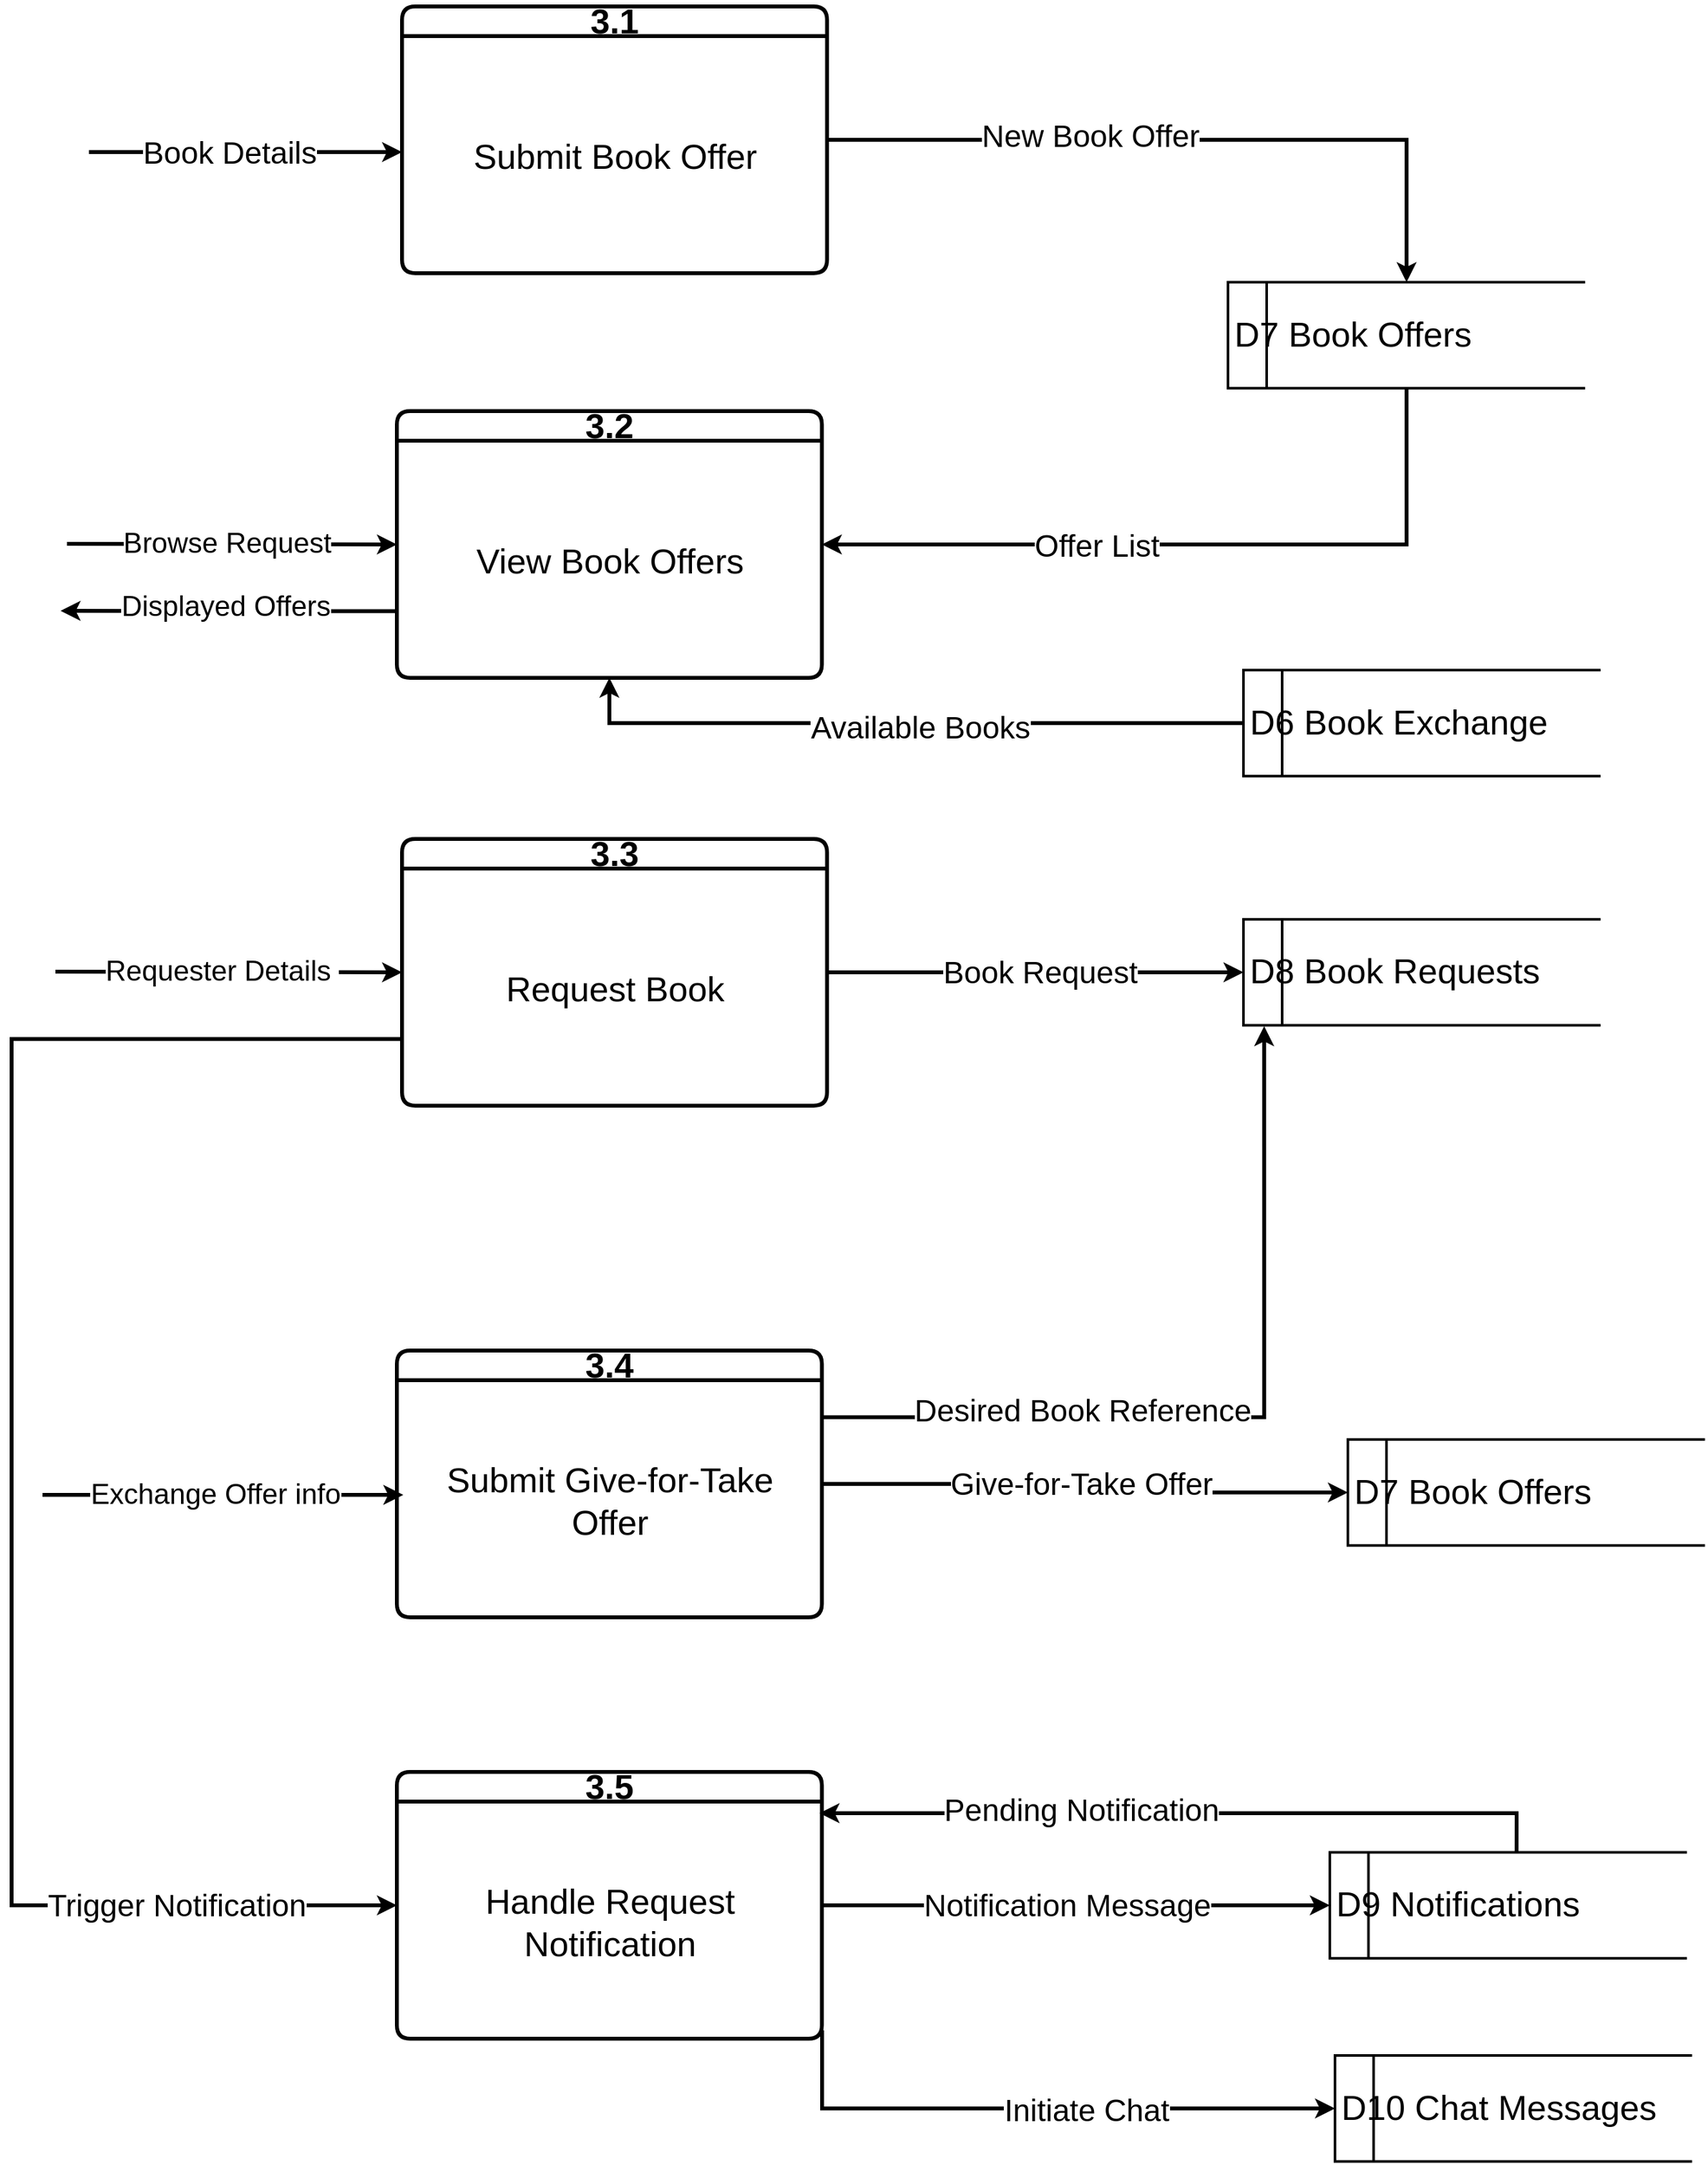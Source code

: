 <mxfile version="26.2.2">
  <diagram name="Page-1" id="icdh6pX9APepNNFhdhNa">
    <mxGraphModel dx="4080" dy="3709" grid="0" gridSize="10" guides="1" tooltips="1" connect="1" arrows="1" fold="1" page="1" pageScale="1" pageWidth="827" pageHeight="1169" math="0" shadow="0">
      <root>
        <mxCell id="0" />
        <mxCell id="1" parent="0" />
        <mxCell id="oW5i2Hu7XFRM_BujK3yT-182" value="" style="group" vertex="1" connectable="0" parent="1">
          <mxGeometry x="198" y="-812.995" width="1314.159" height="1672.271" as="geometry" />
        </mxCell>
        <mxCell id="myy8Ru6dyto0Jvm3p5WP-36" value="D8 Book Requests" style="shape=mxgraph.dfd.dataStoreID;whiteSpace=wrap;html=1;fontSize=27;strokeWidth=2;dashed=0;align=left;spacingLeft=3;points=[[0,0],[0.5,0],[1,0],[0,0.5],[1,0.5],[0,1],[0.5,1],[1,1]];labelPadding=-90;direction=east;noLabel=0;overflow=visible;fillOpacity=100;portConstraint=east;metaEdit=0;" parent="oW5i2Hu7XFRM_BujK3yT-182" vertex="1">
          <mxGeometry x="956.003" y="708.345" width="277.156" height="82.276" as="geometry" />
        </mxCell>
        <mxCell id="oW5i2Hu7XFRM_BujK3yT-176" style="edgeStyle=orthogonalEdgeStyle;rounded=0;orthogonalLoop=1;jettySize=auto;html=1;exitX=1;exitY=0.5;exitDx=0;exitDy=0;entryX=0.5;entryY=0;entryDx=0;entryDy=0;strokeWidth=3;" edge="1" parent="oW5i2Hu7XFRM_BujK3yT-182" source="4" target="oW5i2Hu7XFRM_BujK3yT-144">
          <mxGeometry relative="1" as="geometry" />
        </mxCell>
        <mxCell id="oW5i2Hu7XFRM_BujK3yT-177" value="&lt;font style=&quot;font-size: 24px;&quot;&gt;New Book Offer&lt;/font&gt;" style="edgeLabel;html=1;align=center;verticalAlign=middle;resizable=0;points=[];" vertex="1" connectable="0" parent="oW5i2Hu7XFRM_BujK3yT-176">
          <mxGeometry x="-0.272" y="3" relative="1" as="geometry">
            <mxPoint as="offset" />
          </mxGeometry>
        </mxCell>
        <mxCell id="4" value="3.1" style="shape=swimlane;rounded=1;whiteSpace=wrap;html=1;fontStyle=1;startSize=23;fontSize=27;strokeWidth=3;" parent="oW5i2Hu7XFRM_BujK3yT-182" vertex="1">
          <mxGeometry x="302.998" width="329.822" height="206.966" as="geometry" />
        </mxCell>
        <mxCell id="DdZt1cwlgyV9_247WWNm-23" value="Submit Book Offer" style="text;html=1;align=center;verticalAlign=middle;resizable=0;points=[];autosize=1;strokeColor=none;fillColor=none;fontSize=27;" parent="4" vertex="1">
          <mxGeometry x="45.912" y="94.992" width="238" height="44" as="geometry" />
        </mxCell>
        <mxCell id="oW5i2Hu7XFRM_BujK3yT-174" style="edgeStyle=orthogonalEdgeStyle;rounded=0;orthogonalLoop=1;jettySize=auto;html=1;exitX=0;exitY=0.75;exitDx=0;exitDy=0;strokeWidth=3;" edge="1" parent="oW5i2Hu7XFRM_BujK3yT-182" source="oW5i2Hu7XFRM_BujK3yT-17">
          <mxGeometry relative="1" as="geometry">
            <mxPoint x="38" y="468.995" as="targetPoint" />
          </mxGeometry>
        </mxCell>
        <mxCell id="oW5i2Hu7XFRM_BujK3yT-175" value="&lt;font style=&quot;font-size: 22px;&quot;&gt;Displayed Offers&lt;/font&gt;" style="edgeLabel;html=1;align=center;verticalAlign=middle;resizable=0;points=[];" vertex="1" connectable="0" parent="oW5i2Hu7XFRM_BujK3yT-174">
          <mxGeometry x="0.062" y="-4" relative="1" as="geometry">
            <mxPoint x="5" as="offset" />
          </mxGeometry>
        </mxCell>
        <mxCell id="oW5i2Hu7XFRM_BujK3yT-17" value="3.2" style="shape=swimlane;rounded=1;whiteSpace=wrap;html=1;fontStyle=1;startSize=23;fontSize=27;strokeWidth=3;" vertex="1" parent="oW5i2Hu7XFRM_BujK3yT-182">
          <mxGeometry x="298.998" y="314" width="329.822" height="206.966" as="geometry" />
        </mxCell>
        <mxCell id="oW5i2Hu7XFRM_BujK3yT-18" value="View Book Offers" style="text;html=1;align=center;verticalAlign=middle;resizable=0;points=[];autosize=1;strokeColor=none;fillColor=none;fontSize=27;" vertex="1" parent="oW5i2Hu7XFRM_BujK3yT-17">
          <mxGeometry x="51.912" y="94.992" width="226" height="44" as="geometry" />
        </mxCell>
        <mxCell id="oW5i2Hu7XFRM_BujK3yT-152" style="edgeStyle=orthogonalEdgeStyle;rounded=0;orthogonalLoop=1;jettySize=auto;html=1;entryX=0;entryY=0.5;entryDx=0;entryDy=0;strokeWidth=3;" edge="1" parent="oW5i2Hu7XFRM_BujK3yT-182" source="oW5i2Hu7XFRM_BujK3yT-128" target="myy8Ru6dyto0Jvm3p5WP-36">
          <mxGeometry relative="1" as="geometry">
            <mxPoint x="896.75" y="749.483" as="targetPoint" />
          </mxGeometry>
        </mxCell>
        <mxCell id="oW5i2Hu7XFRM_BujK3yT-153" value="&lt;font style=&quot;font-size: 24px;&quot;&gt;Book Request&lt;/font&gt;" style="edgeLabel;html=1;align=center;verticalAlign=middle;resizable=0;points=[];" vertex="1" connectable="0" parent="oW5i2Hu7XFRM_BujK3yT-152">
          <mxGeometry x="0.03" y="-3" relative="1" as="geometry">
            <mxPoint x="-2" y="-3" as="offset" />
          </mxGeometry>
        </mxCell>
        <mxCell id="oW5i2Hu7XFRM_BujK3yT-164" style="edgeStyle=orthogonalEdgeStyle;rounded=0;orthogonalLoop=1;jettySize=auto;html=1;exitX=0;exitY=0.75;exitDx=0;exitDy=0;entryX=0;entryY=0.5;entryDx=0;entryDy=0;strokeWidth=3;" edge="1" parent="oW5i2Hu7XFRM_BujK3yT-182" source="oW5i2Hu7XFRM_BujK3yT-128" target="oW5i2Hu7XFRM_BujK3yT-132">
          <mxGeometry relative="1" as="geometry">
            <mxPoint x="668" y="1519.329" as="targetPoint" />
            <Array as="points">
              <mxPoint y="800.995" />
              <mxPoint y="1472.995" />
            </Array>
          </mxGeometry>
        </mxCell>
        <mxCell id="oW5i2Hu7XFRM_BujK3yT-165" value="&lt;font style=&quot;font-size: 24px;&quot;&gt;Trigger Notification&lt;/font&gt;" style="edgeLabel;html=1;align=center;verticalAlign=middle;resizable=0;points=[];" vertex="1" connectable="0" parent="oW5i2Hu7XFRM_BujK3yT-164">
          <mxGeometry x="0.585" y="2" relative="1" as="geometry">
            <mxPoint x="93" y="2" as="offset" />
          </mxGeometry>
        </mxCell>
        <mxCell id="oW5i2Hu7XFRM_BujK3yT-128" value="3.3" style="shape=swimlane;rounded=1;whiteSpace=wrap;html=1;fontStyle=1;startSize=23;fontSize=27;strokeWidth=3;" vertex="1" parent="oW5i2Hu7XFRM_BujK3yT-182">
          <mxGeometry x="302.998" y="646" width="329.822" height="206.966" as="geometry" />
        </mxCell>
        <mxCell id="oW5i2Hu7XFRM_BujK3yT-129" value="Request Book" style="text;html=1;align=center;verticalAlign=middle;resizable=0;points=[];autosize=1;strokeColor=none;fillColor=none;fontSize=27;" vertex="1" parent="oW5i2Hu7XFRM_BujK3yT-128">
          <mxGeometry x="70.912" y="94.992" width="188" height="44" as="geometry" />
        </mxCell>
        <mxCell id="oW5i2Hu7XFRM_BujK3yT-158" style="edgeStyle=orthogonalEdgeStyle;rounded=0;orthogonalLoop=1;jettySize=auto;html=1;exitX=1;exitY=0.5;exitDx=0;exitDy=0;entryX=0;entryY=0.5;entryDx=0;entryDy=0;strokeWidth=3;" edge="1" parent="oW5i2Hu7XFRM_BujK3yT-182" source="oW5i2Hu7XFRM_BujK3yT-130" target="oW5i2Hu7XFRM_BujK3yT-156">
          <mxGeometry relative="1" as="geometry" />
        </mxCell>
        <mxCell id="oW5i2Hu7XFRM_BujK3yT-159" value="&lt;font style=&quot;font-size: 24px;&quot;&gt;Give-for-Take Offer&lt;/font&gt;" style="edgeLabel;html=1;align=center;verticalAlign=middle;resizable=0;points=[];" vertex="1" connectable="0" parent="oW5i2Hu7XFRM_BujK3yT-158">
          <mxGeometry x="-0.066" y="-1" relative="1" as="geometry">
            <mxPoint x="7" y="-1" as="offset" />
          </mxGeometry>
        </mxCell>
        <mxCell id="oW5i2Hu7XFRM_BujK3yT-161" style="edgeStyle=orthogonalEdgeStyle;rounded=0;orthogonalLoop=1;jettySize=auto;html=1;exitX=1;exitY=0.25;exitDx=0;exitDy=0;entryX=0.058;entryY=1.008;entryDx=0;entryDy=0;strokeWidth=3;entryPerimeter=0;" edge="1" parent="oW5i2Hu7XFRM_BujK3yT-182" source="oW5i2Hu7XFRM_BujK3yT-130" target="myy8Ru6dyto0Jvm3p5WP-36">
          <mxGeometry relative="1" as="geometry">
            <Array as="points">
              <mxPoint x="972" y="1094.995" />
            </Array>
          </mxGeometry>
        </mxCell>
        <mxCell id="oW5i2Hu7XFRM_BujK3yT-162" value="&lt;font style=&quot;font-size: 24px;&quot;&gt;Desired Book Reference&lt;/font&gt;" style="edgeLabel;html=1;align=center;verticalAlign=middle;resizable=0;points=[];" vertex="1" connectable="0" parent="oW5i2Hu7XFRM_BujK3yT-161">
          <mxGeometry x="-0.639" y="2" relative="1" as="geometry">
            <mxPoint x="85" y="-3" as="offset" />
          </mxGeometry>
        </mxCell>
        <mxCell id="oW5i2Hu7XFRM_BujK3yT-130" value="3.4" style="shape=swimlane;rounded=1;whiteSpace=wrap;html=1;fontStyle=1;startSize=23;fontSize=27;strokeWidth=3;" vertex="1" parent="oW5i2Hu7XFRM_BujK3yT-182">
          <mxGeometry x="298.998" y="1043" width="329.822" height="206.966" as="geometry" />
        </mxCell>
        <mxCell id="oW5i2Hu7XFRM_BujK3yT-131" value="Submit Give-for-Take&lt;div&gt;Offer&lt;/div&gt;" style="text;html=1;align=center;verticalAlign=middle;resizable=0;points=[];autosize=1;strokeColor=none;fillColor=none;fontSize=27;" vertex="1" parent="oW5i2Hu7XFRM_BujK3yT-130">
          <mxGeometry x="28.912" y="78.992" width="272" height="77" as="geometry" />
        </mxCell>
        <mxCell id="oW5i2Hu7XFRM_BujK3yT-166" style="edgeStyle=orthogonalEdgeStyle;rounded=0;orthogonalLoop=1;jettySize=auto;html=1;entryX=0;entryY=0.5;entryDx=0;entryDy=0;strokeWidth=3;" edge="1" parent="oW5i2Hu7XFRM_BujK3yT-182" source="oW5i2Hu7XFRM_BujK3yT-132" target="oW5i2Hu7XFRM_BujK3yT-136">
          <mxGeometry relative="1" as="geometry" />
        </mxCell>
        <mxCell id="oW5i2Hu7XFRM_BujK3yT-167" value="&lt;font style=&quot;font-size: 24px;&quot;&gt;Notification Message&lt;/font&gt;" style="edgeLabel;html=1;align=center;verticalAlign=middle;resizable=0;points=[];" vertex="1" connectable="0" parent="oW5i2Hu7XFRM_BujK3yT-166">
          <mxGeometry x="-0.036" relative="1" as="geometry">
            <mxPoint as="offset" />
          </mxGeometry>
        </mxCell>
        <mxCell id="oW5i2Hu7XFRM_BujK3yT-168" style="edgeStyle=orthogonalEdgeStyle;rounded=0;orthogonalLoop=1;jettySize=auto;html=1;entryX=0;entryY=0.5;entryDx=0;entryDy=0;strokeWidth=3;" edge="1" parent="oW5i2Hu7XFRM_BujK3yT-182" target="oW5i2Hu7XFRM_BujK3yT-137">
          <mxGeometry relative="1" as="geometry">
            <mxPoint x="628" y="1571.995" as="sourcePoint" />
            <Array as="points">
              <mxPoint x="629" y="1630.995" />
            </Array>
          </mxGeometry>
        </mxCell>
        <mxCell id="oW5i2Hu7XFRM_BujK3yT-169" value="&lt;font style=&quot;font-size: 24px;&quot;&gt;Initiate Chat&lt;/font&gt;" style="edgeLabel;html=1;align=center;verticalAlign=middle;resizable=0;points=[];" vertex="1" connectable="0" parent="oW5i2Hu7XFRM_BujK3yT-168">
          <mxGeometry x="0.073" y="-2" relative="1" as="geometry">
            <mxPoint x="19" as="offset" />
          </mxGeometry>
        </mxCell>
        <mxCell id="oW5i2Hu7XFRM_BujK3yT-132" value="3.5" style="shape=swimlane;rounded=1;whiteSpace=wrap;html=1;fontStyle=1;startSize=23;fontSize=27;strokeWidth=3;" vertex="1" parent="oW5i2Hu7XFRM_BujK3yT-182">
          <mxGeometry x="298.998" y="1370" width="329.822" height="206.966" as="geometry" />
        </mxCell>
        <mxCell id="oW5i2Hu7XFRM_BujK3yT-133" value="Handle Request&lt;div&gt;Notification&lt;/div&gt;" style="text;html=1;align=center;verticalAlign=middle;resizable=0;points=[];autosize=1;strokeColor=none;fillColor=none;fontSize=27;" vertex="1" parent="oW5i2Hu7XFRM_BujK3yT-132">
          <mxGeometry x="58.912" y="78.992" width="212" height="77" as="geometry" />
        </mxCell>
        <mxCell id="oW5i2Hu7XFRM_BujK3yT-180" style="edgeStyle=orthogonalEdgeStyle;rounded=0;orthogonalLoop=1;jettySize=auto;html=1;exitX=0;exitY=0.5;exitDx=0;exitDy=0;entryX=0.5;entryY=1;entryDx=0;entryDy=0;strokeWidth=3;" edge="1" parent="oW5i2Hu7XFRM_BujK3yT-182" source="oW5i2Hu7XFRM_BujK3yT-135" target="oW5i2Hu7XFRM_BujK3yT-17">
          <mxGeometry relative="1" as="geometry" />
        </mxCell>
        <mxCell id="oW5i2Hu7XFRM_BujK3yT-181" value="&lt;font style=&quot;font-size: 24px;&quot;&gt;Available Books&lt;/font&gt;" style="edgeLabel;html=1;align=center;verticalAlign=middle;resizable=0;points=[];" vertex="1" connectable="0" parent="oW5i2Hu7XFRM_BujK3yT-180">
          <mxGeometry x="-0.046" y="4" relative="1" as="geometry">
            <mxPoint as="offset" />
          </mxGeometry>
        </mxCell>
        <mxCell id="oW5i2Hu7XFRM_BujK3yT-135" value="D6 Book Exchange" style="shape=mxgraph.dfd.dataStoreID;whiteSpace=wrap;html=1;fontSize=27;strokeWidth=2;dashed=0;align=left;spacingLeft=3;points=[[0,0],[0.5,0],[1,0],[0,0.5],[1,0.5],[0,1],[0.5,1],[1,1]];labelPadding=-90;direction=east;noLabel=0;overflow=visible;fillOpacity=100;portConstraint=east;metaEdit=0;" vertex="1" parent="oW5i2Hu7XFRM_BujK3yT-182">
          <mxGeometry x="956.003" y="514.995" width="277.156" height="82.276" as="geometry" />
        </mxCell>
        <mxCell id="oW5i2Hu7XFRM_BujK3yT-170" style="edgeStyle=orthogonalEdgeStyle;rounded=0;orthogonalLoop=1;jettySize=auto;html=1;strokeWidth=3;exitX=0.523;exitY=0.006;exitDx=0;exitDy=0;exitPerimeter=0;" edge="1" parent="oW5i2Hu7XFRM_BujK3yT-182" source="oW5i2Hu7XFRM_BujK3yT-136">
          <mxGeometry relative="1" as="geometry">
            <mxPoint x="1167.828" y="1432.345" as="sourcePoint" />
            <mxPoint x="627" y="1401.995" as="targetPoint" />
            <Array as="points">
              <mxPoint x="1168" y="1401.995" />
              <mxPoint x="627" y="1401.995" />
            </Array>
          </mxGeometry>
        </mxCell>
        <mxCell id="oW5i2Hu7XFRM_BujK3yT-171" value="&lt;font style=&quot;font-size: 24px;&quot;&gt;Pending Notification&lt;/font&gt;" style="edgeLabel;html=1;align=center;verticalAlign=middle;resizable=0;points=[];" vertex="1" connectable="0" parent="oW5i2Hu7XFRM_BujK3yT-170">
          <mxGeometry x="0.29" y="-2" relative="1" as="geometry">
            <mxPoint as="offset" />
          </mxGeometry>
        </mxCell>
        <mxCell id="oW5i2Hu7XFRM_BujK3yT-136" value="D9 Notifications" style="shape=mxgraph.dfd.dataStoreID;whiteSpace=wrap;html=1;fontSize=27;strokeWidth=2;dashed=0;align=left;spacingLeft=3;points=[[0,0],[0.5,0],[1,0],[0,0.5],[1,0.5],[0,1],[0.5,1],[1,1]];labelPadding=-90;direction=east;noLabel=0;overflow=visible;fillOpacity=100;portConstraint=east;metaEdit=0;" vertex="1" parent="oW5i2Hu7XFRM_BujK3yT-182">
          <mxGeometry x="1023.003" y="1432.345" width="277.156" height="82.276" as="geometry" />
        </mxCell>
        <mxCell id="oW5i2Hu7XFRM_BujK3yT-137" value="D10 Chat Messages" style="shape=mxgraph.dfd.dataStoreID;whiteSpace=wrap;html=1;fontSize=27;strokeWidth=2;dashed=0;align=left;spacingLeft=3;points=[[0,0],[0.5,0],[1,0],[0,0.5],[1,0.5],[0,1],[0.5,1],[1,1]];labelPadding=-90;direction=east;noLabel=0;overflow=visible;fillOpacity=100;portConstraint=east;metaEdit=0;" vertex="1" parent="oW5i2Hu7XFRM_BujK3yT-182">
          <mxGeometry x="1027.003" y="1589.995" width="277.156" height="82.276" as="geometry" />
        </mxCell>
        <mxCell id="oW5i2Hu7XFRM_BujK3yT-138" value="" style="endArrow=classic;html=1;rounded=0;strokeWidth=3;" edge="1" parent="oW5i2Hu7XFRM_BujK3yT-182">
          <mxGeometry width="50" height="50" relative="1" as="geometry">
            <mxPoint x="60" y="112.995" as="sourcePoint" />
            <mxPoint x="303" y="112.995" as="targetPoint" />
          </mxGeometry>
        </mxCell>
        <mxCell id="oW5i2Hu7XFRM_BujK3yT-139" value="&lt;font style=&quot;font-size: 24px;&quot;&gt;Book Details&lt;/font&gt;" style="edgeLabel;html=1;align=center;verticalAlign=middle;resizable=0;points=[];" vertex="1" connectable="0" parent="oW5i2Hu7XFRM_BujK3yT-138">
          <mxGeometry x="-0.105" y="-1" relative="1" as="geometry">
            <mxPoint as="offset" />
          </mxGeometry>
        </mxCell>
        <mxCell id="oW5i2Hu7XFRM_BujK3yT-142" value="" style="endArrow=classic;html=1;rounded=0;entryX=0;entryY=0.5;entryDx=0;entryDy=0;strokeWidth=3;" edge="1" parent="oW5i2Hu7XFRM_BujK3yT-182" target="oW5i2Hu7XFRM_BujK3yT-17">
          <mxGeometry width="50" height="50" relative="1" as="geometry">
            <mxPoint x="43" y="416.995" as="sourcePoint" />
            <mxPoint x="88" y="429.995" as="targetPoint" />
          </mxGeometry>
        </mxCell>
        <mxCell id="oW5i2Hu7XFRM_BujK3yT-143" value="&lt;font style=&quot;font-size: 22px;&quot;&gt;Browse Request&lt;/font&gt;" style="edgeLabel;html=1;align=center;verticalAlign=middle;resizable=0;points=[];" vertex="1" connectable="0" parent="oW5i2Hu7XFRM_BujK3yT-142">
          <mxGeometry x="-0.099" y="-1" relative="1" as="geometry">
            <mxPoint x="8" y="-1" as="offset" />
          </mxGeometry>
        </mxCell>
        <mxCell id="oW5i2Hu7XFRM_BujK3yT-178" style="edgeStyle=orthogonalEdgeStyle;rounded=0;orthogonalLoop=1;jettySize=auto;html=1;exitX=0.5;exitY=1;exitDx=0;exitDy=0;entryX=1;entryY=0.5;entryDx=0;entryDy=0;strokeWidth=3;" edge="1" parent="oW5i2Hu7XFRM_BujK3yT-182" source="oW5i2Hu7XFRM_BujK3yT-144" target="oW5i2Hu7XFRM_BujK3yT-17">
          <mxGeometry relative="1" as="geometry" />
        </mxCell>
        <mxCell id="oW5i2Hu7XFRM_BujK3yT-179" value="&lt;font style=&quot;font-size: 24px;&quot;&gt;Offer List&lt;/font&gt;" style="edgeLabel;html=1;align=center;verticalAlign=middle;resizable=0;points=[];" vertex="1" connectable="0" parent="oW5i2Hu7XFRM_BujK3yT-178">
          <mxGeometry x="0.259" y="1" relative="1" as="geometry">
            <mxPoint as="offset" />
          </mxGeometry>
        </mxCell>
        <mxCell id="oW5i2Hu7XFRM_BujK3yT-144" value="D7 Book Offers" style="shape=mxgraph.dfd.dataStoreID;whiteSpace=wrap;html=1;fontSize=27;strokeWidth=2;dashed=0;align=left;spacingLeft=3;points=[[0,0],[0.5,0],[1,0],[0,0.5],[1,0.5],[0,1],[0.5,1],[1,1]];labelPadding=-90;direction=east;noLabel=0;overflow=visible;fillOpacity=100;portConstraint=east;metaEdit=0;" vertex="1" parent="oW5i2Hu7XFRM_BujK3yT-182">
          <mxGeometry x="944.003" y="213.995" width="277.156" height="82.276" as="geometry" />
        </mxCell>
        <mxCell id="oW5i2Hu7XFRM_BujK3yT-150" value="" style="endArrow=classic;html=1;rounded=0;entryX=0;entryY=0.5;entryDx=0;entryDy=0;strokeWidth=3;" edge="1" parent="oW5i2Hu7XFRM_BujK3yT-182" target="oW5i2Hu7XFRM_BujK3yT-128">
          <mxGeometry width="50" height="50" relative="1" as="geometry">
            <mxPoint x="34" y="748.995" as="sourcePoint" />
            <mxPoint x="280" y="748.855" as="targetPoint" />
          </mxGeometry>
        </mxCell>
        <mxCell id="oW5i2Hu7XFRM_BujK3yT-151" value="&lt;font style=&quot;font-size: 22px;&quot;&gt;Requester Details&amp;nbsp;&lt;/font&gt;" style="edgeLabel;html=1;align=center;verticalAlign=middle;resizable=0;points=[];" vertex="1" connectable="0" parent="oW5i2Hu7XFRM_BujK3yT-150">
          <mxGeometry x="-0.099" y="-1" relative="1" as="geometry">
            <mxPoint x="8" y="-1" as="offset" />
          </mxGeometry>
        </mxCell>
        <mxCell id="oW5i2Hu7XFRM_BujK3yT-156" value="D7 Book Offers" style="shape=mxgraph.dfd.dataStoreID;whiteSpace=wrap;html=1;fontSize=27;strokeWidth=2;dashed=0;align=left;spacingLeft=3;points=[[0,0],[0.5,0],[1,0],[0,0.5],[1,0.5],[0,1],[0.5,1],[1,1]];labelPadding=-90;direction=east;noLabel=0;overflow=visible;fillOpacity=100;portConstraint=east;metaEdit=0;" vertex="1" parent="oW5i2Hu7XFRM_BujK3yT-182">
          <mxGeometry x="1037.003" y="1111.995" width="277.156" height="82.276" as="geometry" />
        </mxCell>
        <mxCell id="oW5i2Hu7XFRM_BujK3yT-172" value="" style="endArrow=classic;html=1;rounded=0;strokeWidth=3;" edge="1" parent="oW5i2Hu7XFRM_BujK3yT-182">
          <mxGeometry width="50" height="50" relative="1" as="geometry">
            <mxPoint x="24" y="1154.995" as="sourcePoint" />
            <mxPoint x="304" y="1154.995" as="targetPoint" />
          </mxGeometry>
        </mxCell>
        <mxCell id="oW5i2Hu7XFRM_BujK3yT-173" value="&lt;font style=&quot;font-size: 22px;&quot;&gt;Exchange Offer info&lt;/font&gt;" style="edgeLabel;html=1;align=center;verticalAlign=middle;resizable=0;points=[];" vertex="1" connectable="0" parent="oW5i2Hu7XFRM_BujK3yT-172">
          <mxGeometry x="-0.099" y="-1" relative="1" as="geometry">
            <mxPoint x="8" y="-1" as="offset" />
          </mxGeometry>
        </mxCell>
      </root>
    </mxGraphModel>
  </diagram>
</mxfile>
